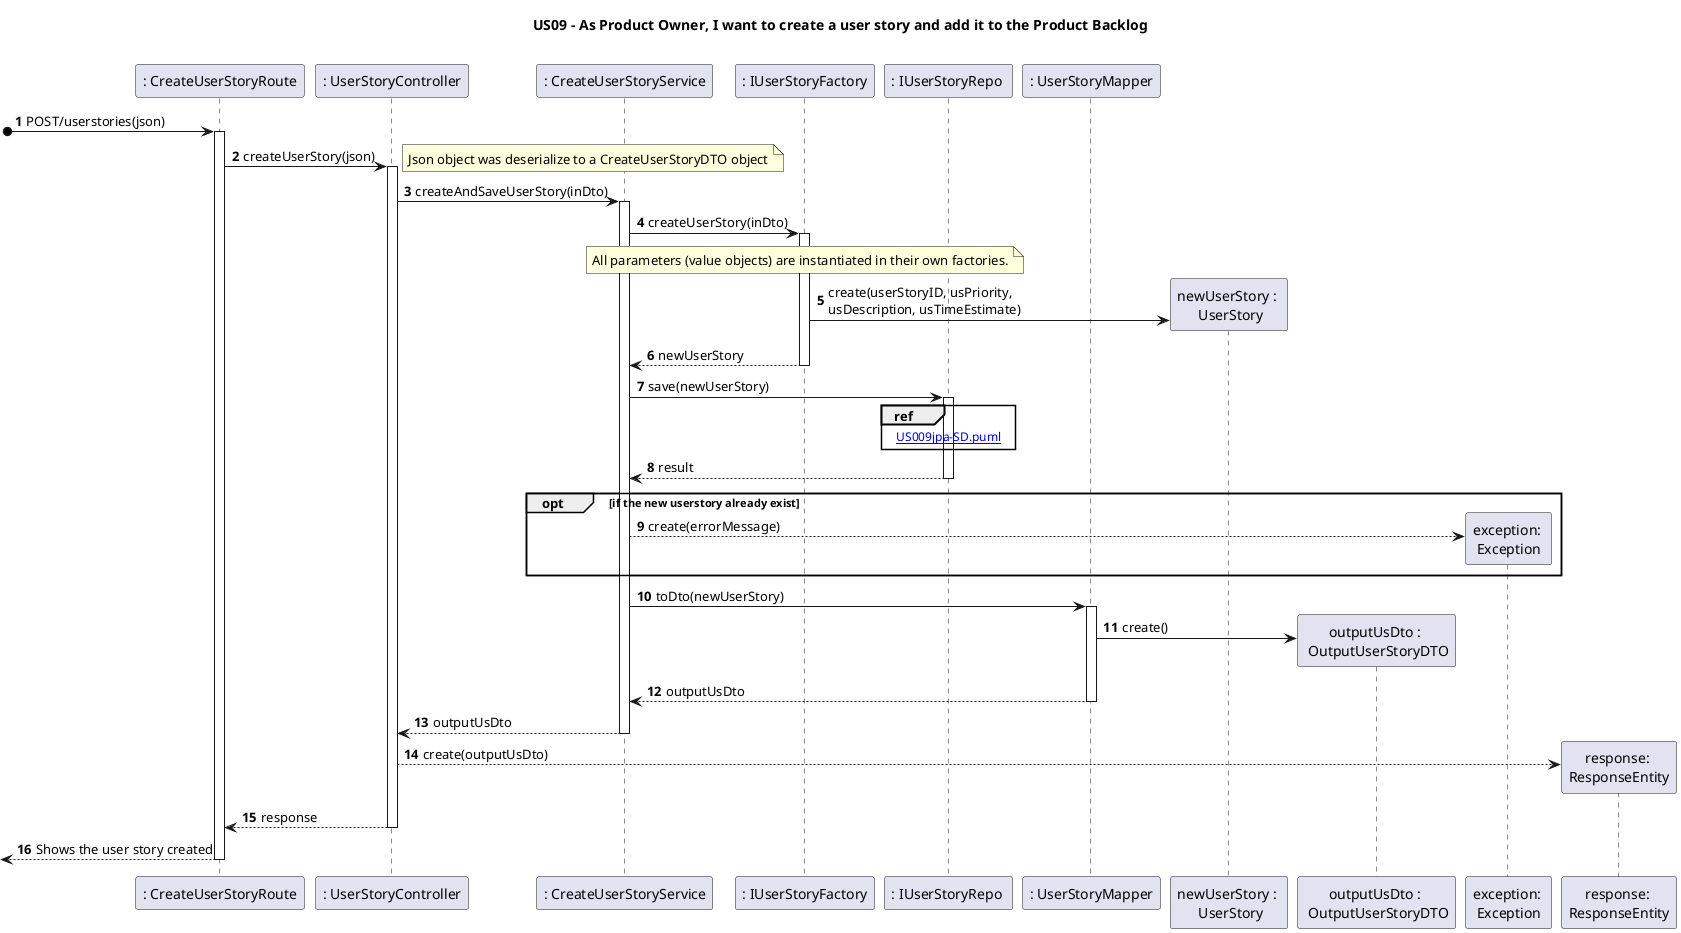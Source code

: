 @startuml
'https://plantuml.com/sequence-diagram

title US09 - As Product Owner, I want to create a user story and add it to the Product Backlog

autoactivate on
autonumber


participant ": CreateUserStoryRoute" as System
participant ": UserStoryController" as Ctrl
participant ": CreateUserStoryService" as appService
participant ": IUserStoryFactory" as factory
participant ": IUserStoryRepo " as usStore
participant ": UserStoryMapper" as usMapper
participant "newUserStory : \n UserStory" as us
participant "outputUsDto : \n OutputUserStoryDTO" as outDto
participant "exception: \nException" as exc
participant "response: \nResponseEntity" as json



[o-> System: POST/userstories(json)
System -> Ctrl: createUserStory(json)
note right
Json object was deserialize to a CreateUserStoryDTO object
end note
Ctrl -> appService: createAndSaveUserStory(inDto)
appService -> factory:  createUserStory(inDto)

note over factory : All parameters (value objects) are instantiated in their own factories.

factory -> us **: create(userStoryID, usPriority, \nusDescription, usTimeEstimate)
factory --> appService: newUserStory

appService-> usStore: save(newUserStory)
ref over usStore: [[US009jpa-SD.puml]]
usStore --> appService : result
opt if the new userstory already exist
appService --> exc** : create(errorMessage)
end
appService-> usMapper : toDto(newUserStory)
usMapper-> outDto **:create()
usMapper --> appService: outputUsDto
appService --> Ctrl: outputUsDto
Ctrl --> json**: create(outputUsDto)
Ctrl --> System: response
[<--System : Shows the user story created

@enduml

